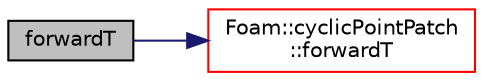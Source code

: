digraph "forwardT"
{
  bgcolor="transparent";
  edge [fontname="Helvetica",fontsize="10",labelfontname="Helvetica",labelfontsize="10"];
  node [fontname="Helvetica",fontsize="10",shape=record];
  rankdir="LR";
  Node187 [label="forwardT",height=0.2,width=0.4,color="black", fillcolor="grey75", style="filled", fontcolor="black"];
  Node187 -> Node188 [color="midnightblue",fontsize="10",style="solid",fontname="Helvetica"];
  Node188 [label="Foam::cyclicPointPatch\l::forwardT",height=0.2,width=0.4,color="red",URL="$a28429.html#aadc2a1e7456b137f36c514df38c9e0b7",tooltip="Return face transformation tensor. "];
}
